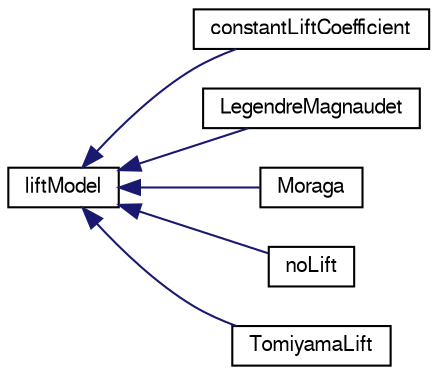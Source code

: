 digraph "Graphical Class Hierarchy"
{
  bgcolor="transparent";
  edge [fontname="FreeSans",fontsize="10",labelfontname="FreeSans",labelfontsize="10"];
  node [fontname="FreeSans",fontsize="10",shape=record];
  rankdir="LR";
  Node1 [label="liftModel",height=0.2,width=0.4,color="black",URL="$a01277.html"];
  Node1 -> Node2 [dir="back",color="midnightblue",fontsize="10",style="solid",fontname="FreeSans"];
  Node2 [label="constantLiftCoefficient",height=0.2,width=0.4,color="black",URL="$a00358.html",tooltip="Constant coefficient lift model. "];
  Node1 -> Node3 [dir="back",color="midnightblue",fontsize="10",style="solid",fontname="FreeSans"];
  Node3 [label="LegendreMagnaudet",height=0.2,width=0.4,color="black",URL="$a01254.html",tooltip="Lift model of Legendre and Magnaudet. "];
  Node1 -> Node4 [dir="back",color="midnightblue",fontsize="10",style="solid",fontname="FreeSans"];
  Node4 [label="Moraga",height=0.2,width=0.4,color="black",URL="$a01482.html",tooltip="Lift model of Moraga et al. "];
  Node1 -> Node5 [dir="back",color="midnightblue",fontsize="10",style="solid",fontname="FreeSans"];
  Node5 [label="noLift",height=0.2,width=0.4,color="black",URL="$a01567.html"];
  Node1 -> Node6 [dir="back",color="midnightblue",fontsize="10",style="solid",fontname="FreeSans"];
  Node6 [label="TomiyamaLift",height=0.2,width=0.4,color="black",URL="$a02553.html",tooltip="Lift model of Tomiyama et al. "];
}
